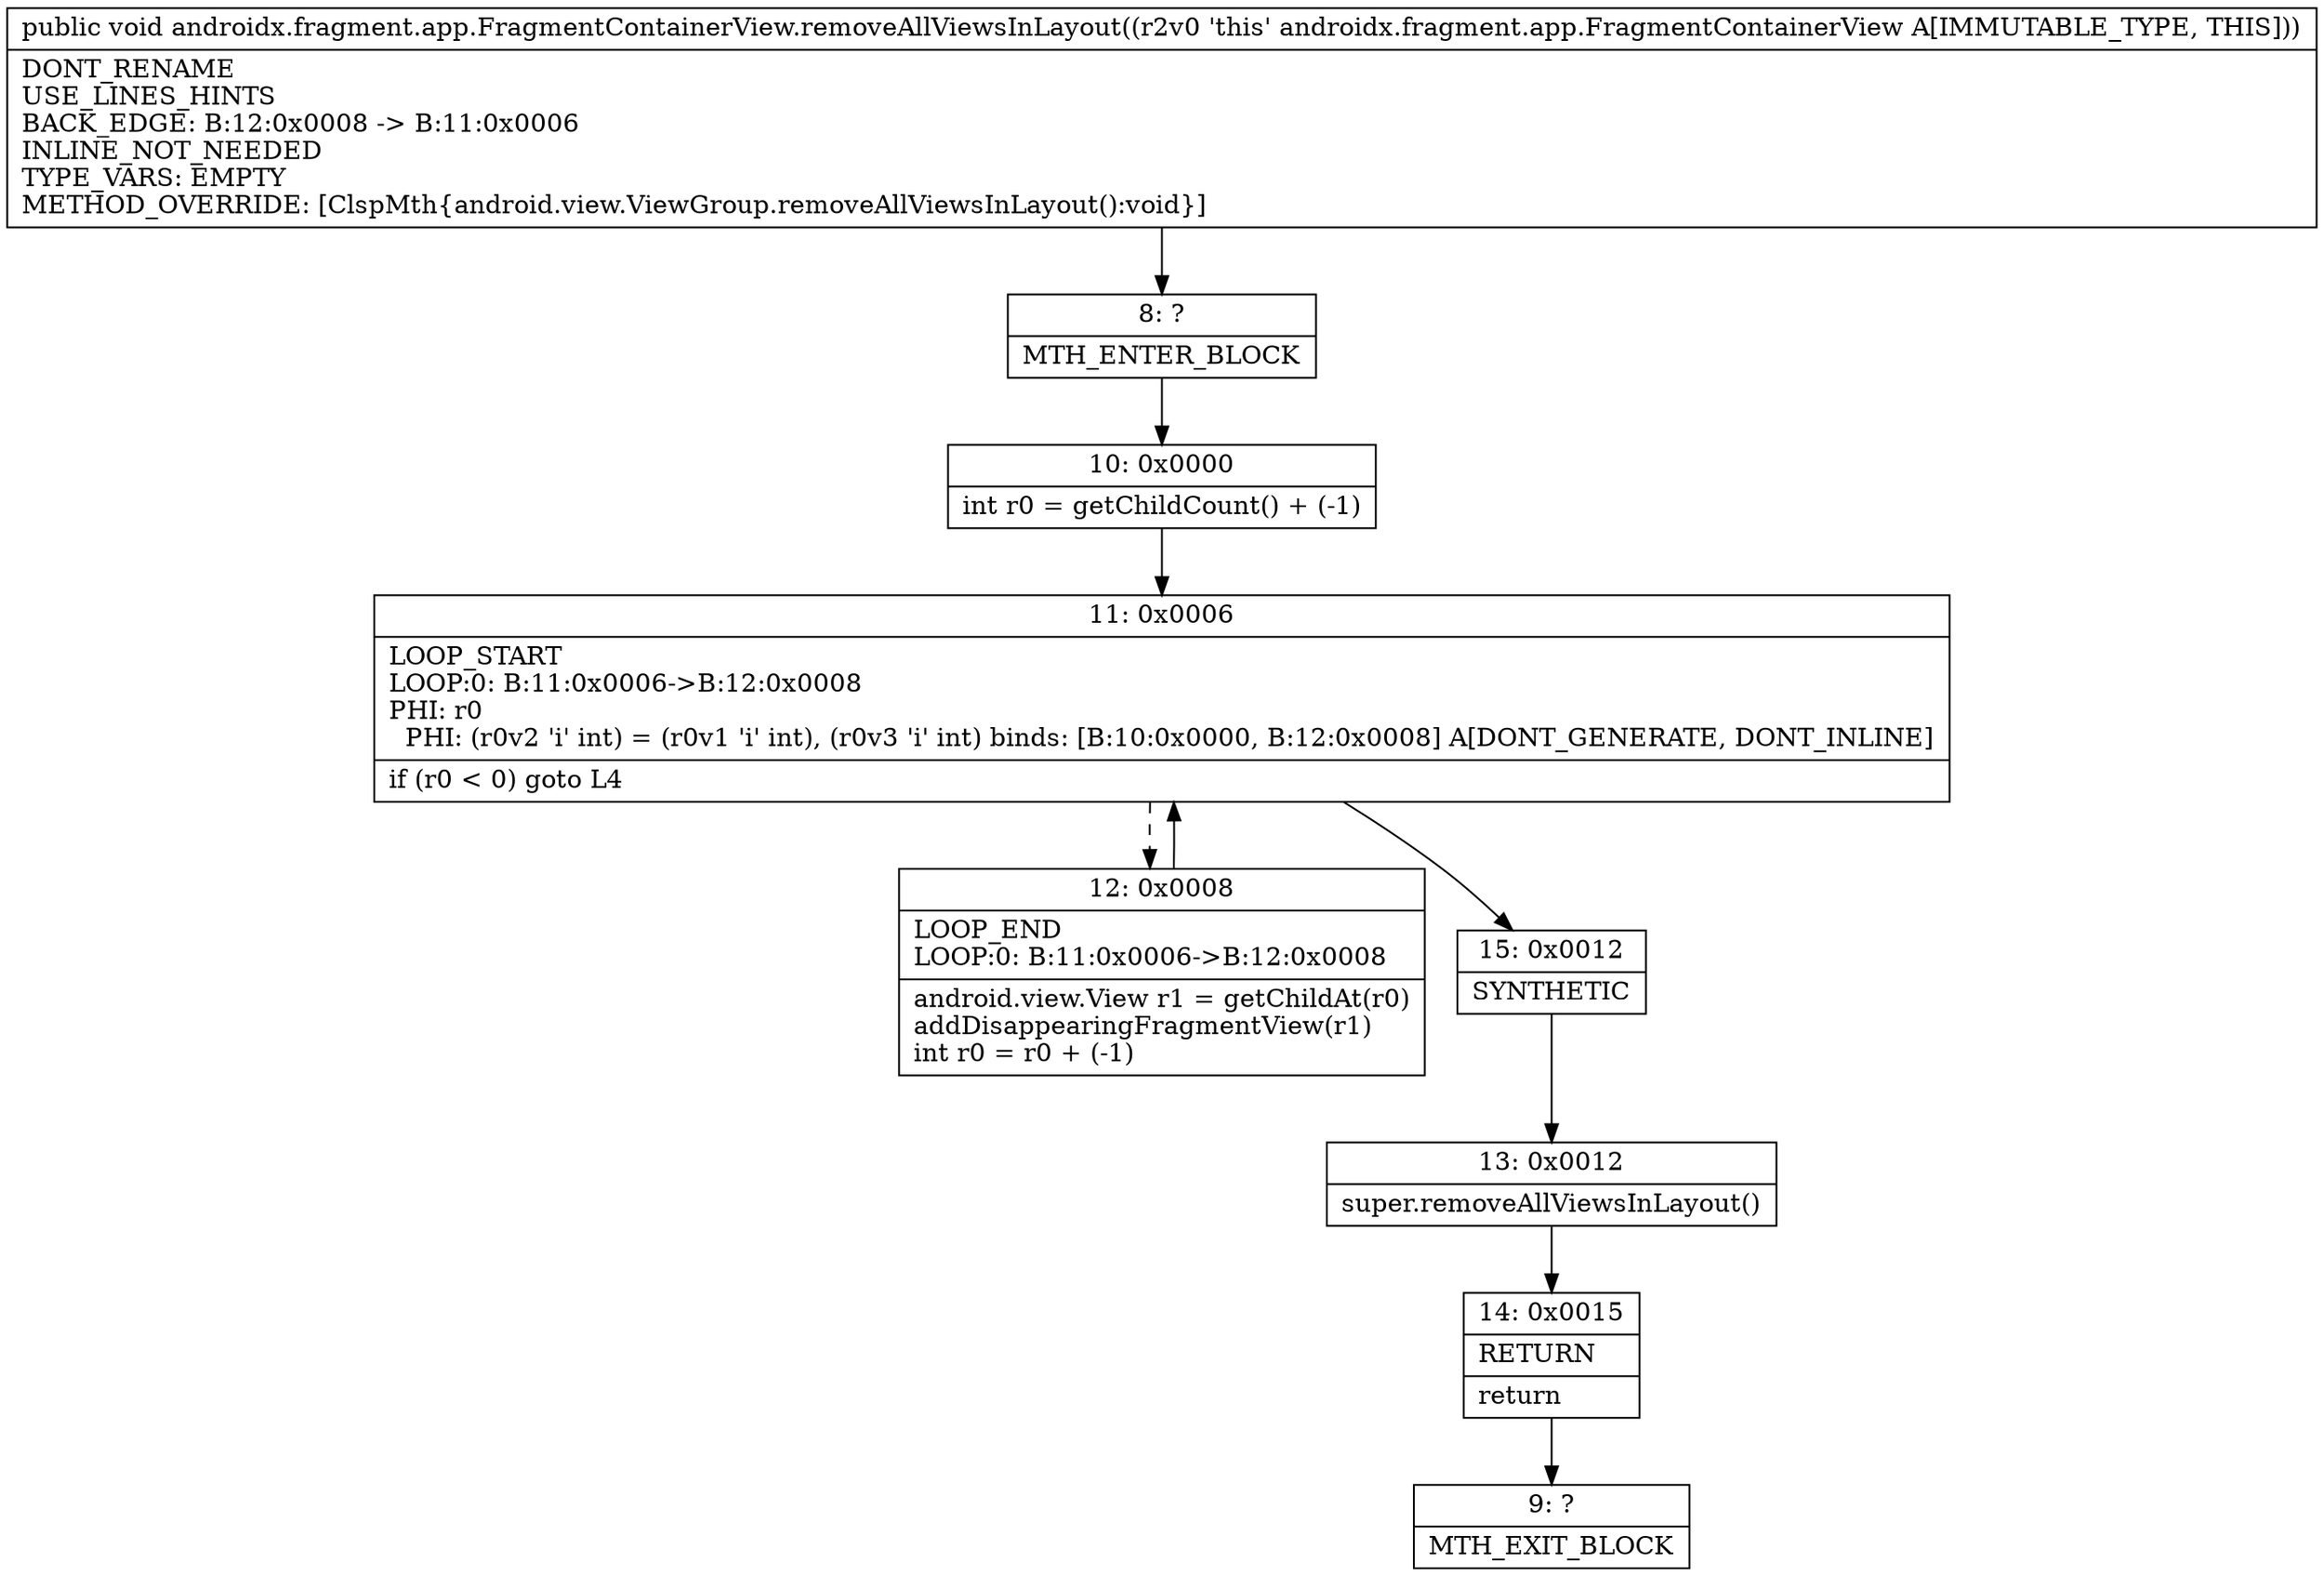 digraph "CFG forandroidx.fragment.app.FragmentContainerView.removeAllViewsInLayout()V" {
Node_8 [shape=record,label="{8\:\ ?|MTH_ENTER_BLOCK\l}"];
Node_10 [shape=record,label="{10\:\ 0x0000|int r0 = getChildCount() + (\-1)\l}"];
Node_11 [shape=record,label="{11\:\ 0x0006|LOOP_START\lLOOP:0: B:11:0x0006\-\>B:12:0x0008\lPHI: r0 \l  PHI: (r0v2 'i' int) = (r0v1 'i' int), (r0v3 'i' int) binds: [B:10:0x0000, B:12:0x0008] A[DONT_GENERATE, DONT_INLINE]\l|if (r0 \< 0) goto L4\l}"];
Node_12 [shape=record,label="{12\:\ 0x0008|LOOP_END\lLOOP:0: B:11:0x0006\-\>B:12:0x0008\l|android.view.View r1 = getChildAt(r0)\laddDisappearingFragmentView(r1)\lint r0 = r0 + (\-1)\l}"];
Node_15 [shape=record,label="{15\:\ 0x0012|SYNTHETIC\l}"];
Node_13 [shape=record,label="{13\:\ 0x0012|super.removeAllViewsInLayout()\l}"];
Node_14 [shape=record,label="{14\:\ 0x0015|RETURN\l|return\l}"];
Node_9 [shape=record,label="{9\:\ ?|MTH_EXIT_BLOCK\l}"];
MethodNode[shape=record,label="{public void androidx.fragment.app.FragmentContainerView.removeAllViewsInLayout((r2v0 'this' androidx.fragment.app.FragmentContainerView A[IMMUTABLE_TYPE, THIS]))  | DONT_RENAME\lUSE_LINES_HINTS\lBACK_EDGE: B:12:0x0008 \-\> B:11:0x0006\lINLINE_NOT_NEEDED\lTYPE_VARS: EMPTY\lMETHOD_OVERRIDE: [ClspMth\{android.view.ViewGroup.removeAllViewsInLayout():void\}]\l}"];
MethodNode -> Node_8;Node_8 -> Node_10;
Node_10 -> Node_11;
Node_11 -> Node_12[style=dashed];
Node_11 -> Node_15;
Node_12 -> Node_11;
Node_15 -> Node_13;
Node_13 -> Node_14;
Node_14 -> Node_9;
}

